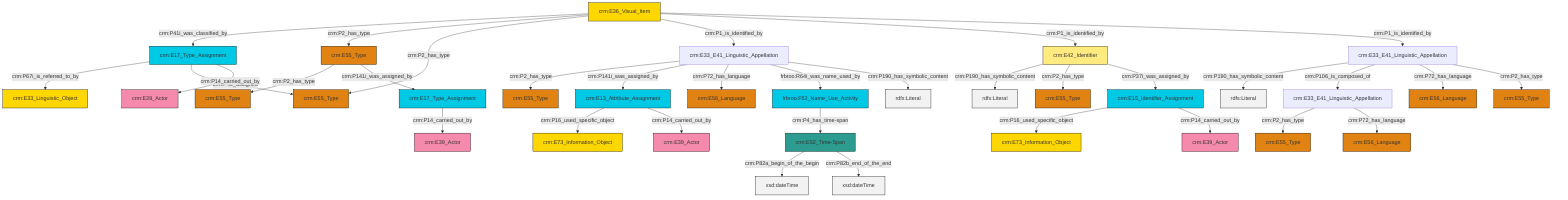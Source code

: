 graph TD
classDef Literal fill:#f2f2f2,stroke:#000000;
classDef CRM_Entity fill:#FFFFFF,stroke:#000000;
classDef Temporal_Entity fill:#00C9E6, stroke:#000000;
classDef Type fill:#E18312, stroke:#000000;
classDef Time-Span fill:#2C9C91, stroke:#000000;
classDef Appellation fill:#FFEB7F, stroke:#000000;
classDef Place fill:#008836, stroke:#000000;
classDef Persistent_Item fill:#B266B2, stroke:#000000;
classDef Conceptual_Object fill:#FFD700, stroke:#000000;
classDef Physical_Thing fill:#D2B48C, stroke:#000000;
classDef Actor fill:#f58aad, stroke:#000000;
classDef PC_Classes fill:#4ce600, stroke:#000000;
classDef Multi fill:#cccccc,stroke:#000000;

0["crm:E36_Visual_Item"]:::Conceptual_Object -->|crm:P41i_was_classified_by| 1["crm:E17_Type_Assignment"]:::Temporal_Entity
2["crm:E13_Attribute_Assignment"]:::Temporal_Entity -->|crm:P16_used_specific_object| 3["crm:E73_Information_Object"]:::Conceptual_Object
0["crm:E36_Visual_Item"]:::Conceptual_Object -->|crm:P2_has_type| 4["crm:E55_Type"]:::Type
10["crm:E33_E41_Linguistic_Appellation"]:::Default -->|crm:P2_has_type| 11["crm:E55_Type"]:::Type
1["crm:E17_Type_Assignment"]:::Temporal_Entity -->|crm:P67i_is_referred_to_by| 14["crm:E33_Linguistic_Object"]:::Conceptual_Object
4["crm:E55_Type"]:::Type -->|crm:P2_has_type| 15["crm:E55_Type"]:::Type
0["crm:E36_Visual_Item"]:::Conceptual_Object -->|crm:P2_has_type| 19["crm:E55_Type"]:::Type
0["crm:E36_Visual_Item"]:::Conceptual_Object -->|crm:P1_is_identified_by| 10["crm:E33_E41_Linguistic_Appellation"]:::Default
22["crm:E52_Time-Span"]:::Time-Span -->|crm:P82a_begin_of_the_begin| 23[xsd:dateTime]:::Literal
22["crm:E52_Time-Span"]:::Time-Span -->|crm:P82b_end_of_the_end| 24[xsd:dateTime]:::Literal
26["crm:E17_Type_Assignment"]:::Temporal_Entity -->|crm:P14_carried_out_by| 27["crm:E39_Actor"]:::Actor
6["crm:E42_Identifier"]:::Appellation -->|crm:P190_has_symbolic_content| 30[rdfs:Literal]:::Literal
20["crm:E33_E41_Linguistic_Appellation"]:::Default -->|crm:P2_has_type| 16["crm:E55_Type"]:::Type
36["crm:E33_E41_Linguistic_Appellation"]:::Default -->|crm:P190_has_symbolic_content| 37[rdfs:Literal]:::Literal
36["crm:E33_E41_Linguistic_Appellation"]:::Default -->|crm:P106_is_composed_of| 20["crm:E33_E41_Linguistic_Appellation"]:::Default
6["crm:E42_Identifier"]:::Appellation -->|crm:P2_has_type| 8["crm:E55_Type"]:::Type
10["crm:E33_E41_Linguistic_Appellation"]:::Default -->|crm:P141i_was_assigned_by| 2["crm:E13_Attribute_Assignment"]:::Temporal_Entity
10["crm:E33_E41_Linguistic_Appellation"]:::Default -->|crm:P72_has_language| 40["crm:E56_Language"]:::Type
20["crm:E33_E41_Linguistic_Appellation"]:::Default -->|crm:P72_has_language| 34["crm:E56_Language"]:::Type
0["crm:E36_Visual_Item"]:::Conceptual_Object -->|crm:P1_is_identified_by| 6["crm:E42_Identifier"]:::Appellation
36["crm:E33_E41_Linguistic_Appellation"]:::Default -->|crm:P72_has_language| 50["crm:E56_Language"]:::Type
6["crm:E42_Identifier"]:::Appellation -->|crm:P37i_was_assigned_by| 52["crm:E15_Identifier_Assignment"]:::Temporal_Entity
36["crm:E33_E41_Linguistic_Appellation"]:::Default -->|crm:P2_has_type| 43["crm:E55_Type"]:::Type
1["crm:E17_Type_Assignment"]:::Temporal_Entity -->|crm:P42_assigned| 19["crm:E55_Type"]:::Type
52["crm:E15_Identifier_Assignment"]:::Temporal_Entity -->|crm:P16_used_specific_object| 54["crm:E73_Information_Object"]:::Conceptual_Object
4["crm:E55_Type"]:::Type -->|crm:P141i_was_assigned_by| 26["crm:E17_Type_Assignment"]:::Temporal_Entity
0["crm:E36_Visual_Item"]:::Conceptual_Object -->|crm:P1_is_identified_by| 36["crm:E33_E41_Linguistic_Appellation"]:::Default
2["crm:E13_Attribute_Assignment"]:::Temporal_Entity -->|crm:P14_carried_out_by| 32["crm:E39_Actor"]:::Actor
10["crm:E33_E41_Linguistic_Appellation"]:::Default -->|frbroo:R64i_was_name_used_by| 45["frbroo:F52_Name_Use_Activity"]:::Temporal_Entity
1["crm:E17_Type_Assignment"]:::Temporal_Entity -->|crm:P14_carried_out_by| 47["crm:E39_Actor"]:::Actor
52["crm:E15_Identifier_Assignment"]:::Temporal_Entity -->|crm:P14_carried_out_by| 12["crm:E39_Actor"]:::Actor
45["frbroo:F52_Name_Use_Activity"]:::Temporal_Entity -->|crm:P4_has_time-span| 22["crm:E52_Time-Span"]:::Time-Span
10["crm:E33_E41_Linguistic_Appellation"]:::Default -->|crm:P190_has_symbolic_content| 61[rdfs:Literal]:::Literal